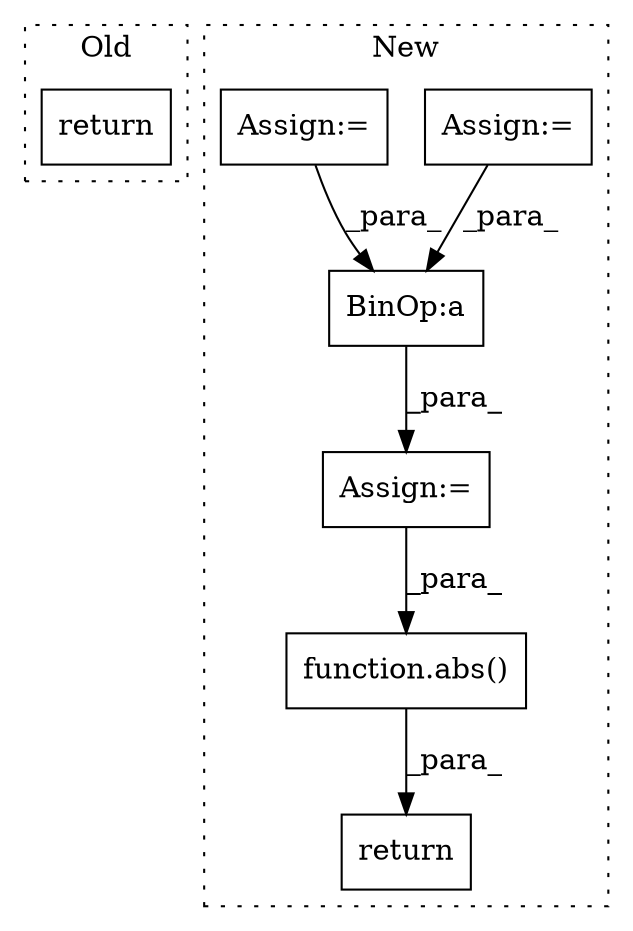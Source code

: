 digraph G {
subgraph cluster0 {
1 [label="return" a="93" s="28475" l="7" shape="box"];
label = "Old";
style="dotted";
}
subgraph cluster1 {
2 [label="function.abs()" a="75" s="29667,29679" l="4,1" shape="box"];
3 [label="return" a="93" s="29660" l="7" shape="box"];
4 [label="Assign:=" a="68" s="29592" l="3" shape="box"];
5 [label="BinOp:a" a="82" s="29616" l="3" shape="box"];
6 [label="Assign:=" a="68" s="28785" l="3" shape="box"];
7 [label="Assign:=" a="68" s="28842" l="3" shape="box"];
label = "New";
style="dotted";
}
2 -> 3 [label="_para_"];
4 -> 2 [label="_para_"];
5 -> 4 [label="_para_"];
6 -> 5 [label="_para_"];
7 -> 5 [label="_para_"];
}